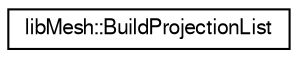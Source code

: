 digraph "Graphical Class Hierarchy"
{
  edge [fontname="FreeSans",fontsize="10",labelfontname="FreeSans",labelfontsize="10"];
  node [fontname="FreeSans",fontsize="10",shape=record];
  rankdir="LR";
  Node1 [label="libMesh::BuildProjectionList",height=0.2,width=0.4,color="black", fillcolor="white", style="filled",URL="$classlibMesh_1_1BuildProjectionList.html"];
}
